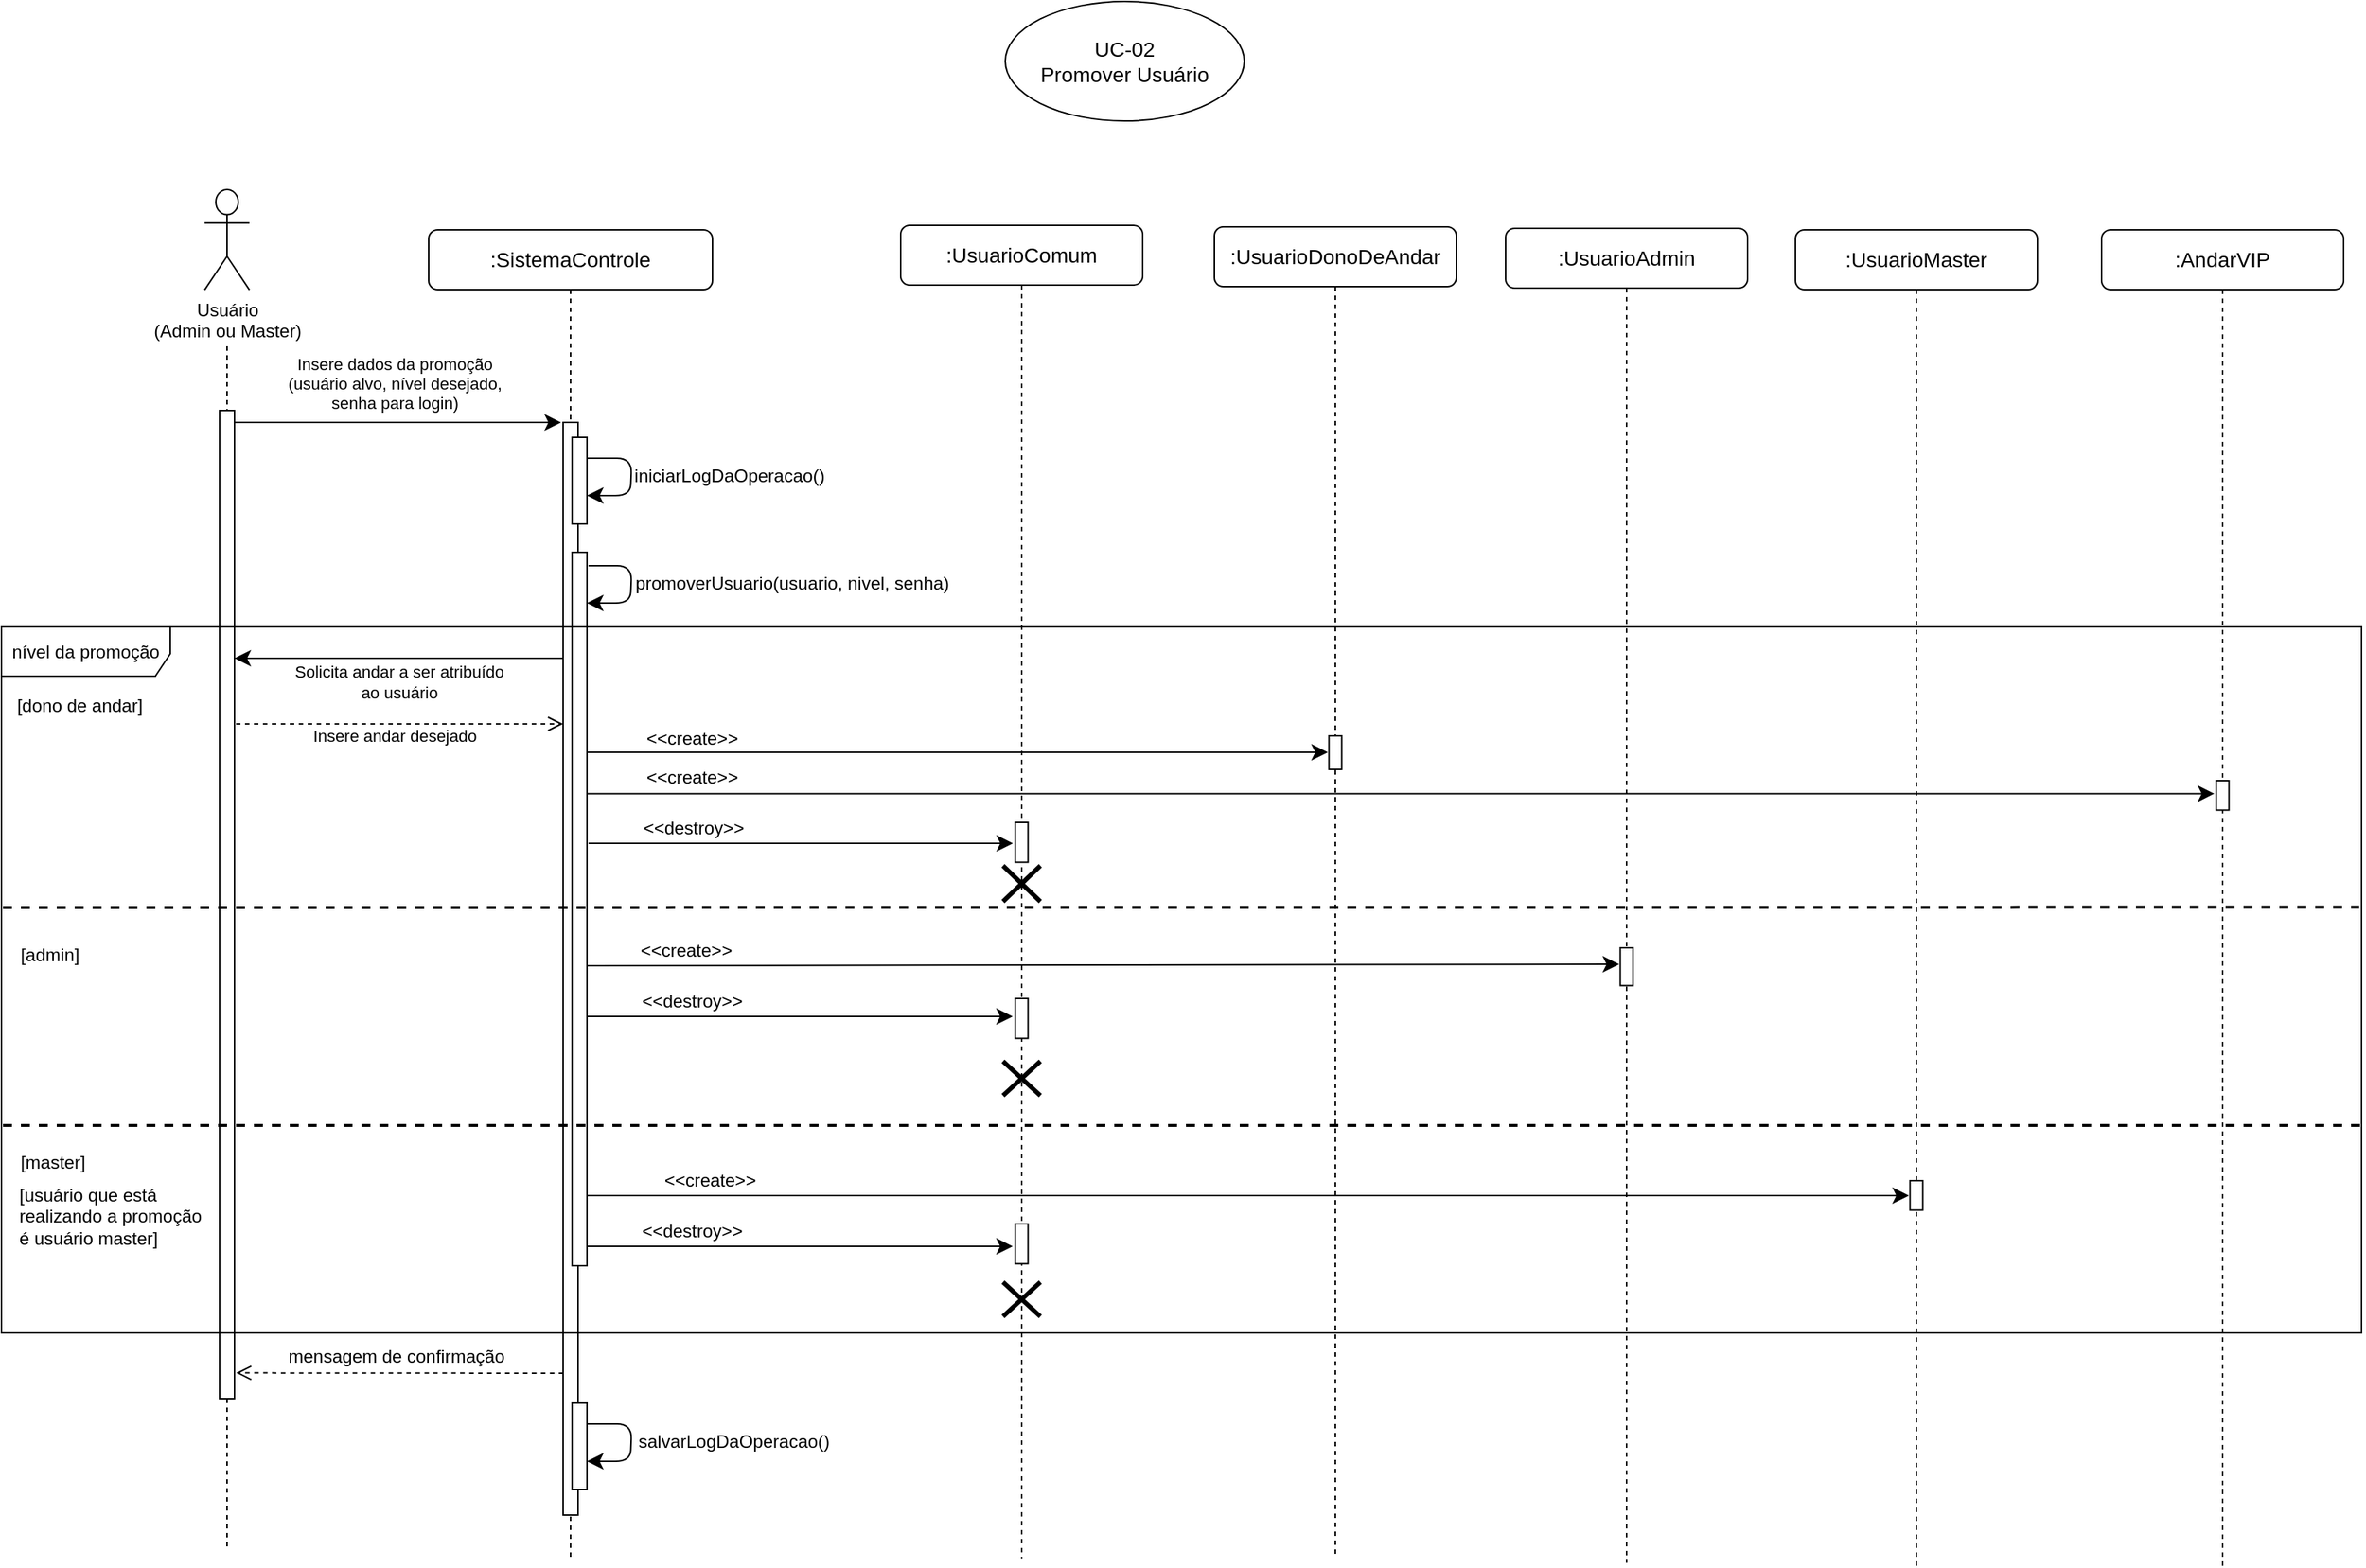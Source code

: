 <mxfile version="24.7.17">
  <diagram name="Page-1" id="7fl2-ZSV6QaIEvgjWsZY">
    <mxGraphModel dx="2790" dy="1802" grid="0" gridSize="1" guides="1" tooltips="1" connect="1" arrows="1" fold="1" page="0" pageScale="1" pageWidth="1920" pageHeight="1200" math="0" shadow="0">
      <root>
        <mxCell id="0" />
        <mxCell id="1" parent="0" />
        <mxCell id="YAKH-8tsJ9ISijEvY5ng-2" value="&lt;font style=&quot;font-size: 14px;&quot;&gt;UC-02&lt;/font&gt;&lt;div style=&quot;font-size: 14px;&quot;&gt;Promover Usuário&lt;/div&gt;" style="ellipse;whiteSpace=wrap;html=1;" parent="1" vertex="1">
          <mxGeometry x="377" y="-130" width="160" height="80" as="geometry" />
        </mxCell>
        <mxCell id="YAKH-8tsJ9ISijEvY5ng-10" value="" style="group" parent="1" vertex="1" connectable="0">
          <mxGeometry x="-159" y="-4" width="30" height="810" as="geometry" />
        </mxCell>
        <mxCell id="YAKH-8tsJ9ISijEvY5ng-8" style="edgeStyle=none;curved=0;rounded=1;orthogonalLoop=1;jettySize=auto;html=1;fontSize=12;startSize=8;endSize=8;dashed=1;endArrow=none;endFill=0;" parent="YAKH-8tsJ9ISijEvY5ng-10" source="YAKH-8tsJ9ISijEvY5ng-6" edge="1">
          <mxGeometry relative="1" as="geometry">
            <mxPoint x="15" y="909" as="targetPoint" />
            <mxPoint x="15" y="117.542" as="sourcePoint" />
          </mxGeometry>
        </mxCell>
        <mxCell id="YAKH-8tsJ9ISijEvY5ng-3" value="Usuário&lt;br&gt;(Admin ou Master)" style="shape=umlActor;verticalLabelPosition=bottom;verticalAlign=top;html=1;outlineConnect=0;" parent="YAKH-8tsJ9ISijEvY5ng-10" vertex="1">
          <mxGeometry width="30" height="67.167" as="geometry" />
        </mxCell>
        <mxCell id="YAKH-8tsJ9ISijEvY5ng-9" value="" style="edgeStyle=none;curved=0;rounded=1;orthogonalLoop=1;jettySize=auto;html=1;fontSize=12;startSize=8;endSize=8;dashed=1;endArrow=none;endFill=0;" parent="YAKH-8tsJ9ISijEvY5ng-10" target="YAKH-8tsJ9ISijEvY5ng-6" edge="1">
          <mxGeometry relative="1" as="geometry">
            <mxPoint x="15" y="690.698" as="targetPoint" />
            <mxPoint x="15" y="105" as="sourcePoint" />
          </mxGeometry>
        </mxCell>
        <mxCell id="YAKH-8tsJ9ISijEvY5ng-6" value="" style="html=1;points=[];perimeter=orthogonalPerimeter;rounded=0;shadow=0;comic=0;labelBackgroundColor=none;strokeWidth=1;fontFamily=Verdana;fontSize=12;align=center;" parent="YAKH-8tsJ9ISijEvY5ng-10" vertex="1">
          <mxGeometry x="10" y="148" width="10" height="662" as="geometry" />
        </mxCell>
        <mxCell id="YAKH-8tsJ9ISijEvY5ng-13" value="" style="group" parent="1" vertex="1" connectable="0">
          <mxGeometry x="-9" y="23" width="1294" height="889" as="geometry" />
        </mxCell>
        <mxCell id="YAKH-8tsJ9ISijEvY5ng-11" value=":SistemaControle" style="shape=umlLifeline;perimeter=lifelinePerimeter;whiteSpace=wrap;html=1;container=0;collapsible=0;recursiveResize=0;outlineConnect=0;rounded=1;shadow=0;comic=0;labelBackgroundColor=none;strokeWidth=1;fontFamily=Helvetica;fontSize=14;align=center;" parent="YAKH-8tsJ9ISijEvY5ng-13" vertex="1">
          <mxGeometry width="190" height="889" as="geometry" />
        </mxCell>
        <mxCell id="YAKH-8tsJ9ISijEvY5ng-12" value="" style="html=1;points=[];perimeter=orthogonalPerimeter;rounded=0;shadow=0;comic=0;labelBackgroundColor=none;strokeWidth=1;fontFamily=Verdana;fontSize=12;align=center;container=0;" parent="YAKH-8tsJ9ISijEvY5ng-13" vertex="1">
          <mxGeometry x="90" y="129" width="10" height="732" as="geometry" />
        </mxCell>
        <mxCell id="YAKH-8tsJ9ISijEvY5ng-28" value="" style="html=1;points=[];perimeter=orthogonalPerimeter;rounded=0;shadow=0;comic=0;labelBackgroundColor=none;strokeWidth=1;fontFamily=Verdana;fontSize=12;align=center;container=0;" parent="YAKH-8tsJ9ISijEvY5ng-13" vertex="1">
          <mxGeometry x="96" y="216" width="10" height="478" as="geometry" />
        </mxCell>
        <mxCell id="YAKH-8tsJ9ISijEvY5ng-29" value="" style="endArrow=classic;html=1;rounded=1;strokeColor=default;align=center;verticalAlign=middle;fontFamily=Helvetica;fontSize=12;fontColor=default;labelBackgroundColor=default;edgeStyle=none;startSize=8;endSize=8;curved=0;" parent="YAKH-8tsJ9ISijEvY5ng-13" edge="1">
          <mxGeometry width="50" height="50" relative="1" as="geometry">
            <mxPoint x="107" y="225" as="sourcePoint" />
            <mxPoint x="106" y="250" as="targetPoint" />
            <Array as="points">
              <mxPoint x="136" y="225" />
              <mxPoint x="135" y="250" />
            </Array>
          </mxGeometry>
        </mxCell>
        <mxCell id="YAKH-8tsJ9ISijEvY5ng-30" value="promoverUsuario(usuario, nivel, senha)" style="edgeLabel;html=1;align=center;verticalAlign=middle;resizable=0;points=[];fontSize=12;fontFamily=Helvetica;fontColor=default;labelBackgroundColor=default;" parent="YAKH-8tsJ9ISijEvY5ng-29" vertex="1" connectable="0">
          <mxGeometry x="-0.03" relative="1" as="geometry">
            <mxPoint x="107" as="offset" />
          </mxGeometry>
        </mxCell>
        <mxCell id="YAKH-8tsJ9ISijEvY5ng-47" value="" style="html=1;points=[];perimeter=orthogonalPerimeter;rounded=0;shadow=0;comic=0;labelBackgroundColor=none;strokeWidth=1;fontFamily=Verdana;fontSize=12;align=center;container=0;" parent="YAKH-8tsJ9ISijEvY5ng-13" vertex="1">
          <mxGeometry x="96" y="139" width="10" height="58" as="geometry" />
        </mxCell>
        <mxCell id="YAKH-8tsJ9ISijEvY5ng-48" value="" style="endArrow=classic;html=1;rounded=1;strokeColor=default;align=center;verticalAlign=middle;fontFamily=Helvetica;fontSize=12;fontColor=default;labelBackgroundColor=default;edgeStyle=none;startSize=8;endSize=8;curved=0;exitX=1.011;exitY=0.11;exitDx=0;exitDy=0;exitPerimeter=0;" parent="YAKH-8tsJ9ISijEvY5ng-13" edge="1">
          <mxGeometry width="50" height="50" relative="1" as="geometry">
            <mxPoint x="106" y="153" as="sourcePoint" />
            <mxPoint x="106" y="178" as="targetPoint" />
            <Array as="points">
              <mxPoint x="136" y="153" />
              <mxPoint x="135" y="178" />
            </Array>
          </mxGeometry>
        </mxCell>
        <mxCell id="YAKH-8tsJ9ISijEvY5ng-49" value="iniciarLogDaOperacao()" style="edgeLabel;html=1;align=center;verticalAlign=middle;resizable=0;points=[];fontSize=12;fontFamily=Helvetica;fontColor=default;labelBackgroundColor=default;" parent="YAKH-8tsJ9ISijEvY5ng-48" vertex="1" connectable="0">
          <mxGeometry x="-0.03" relative="1" as="geometry">
            <mxPoint x="65" y="1" as="offset" />
          </mxGeometry>
        </mxCell>
        <mxCell id="YAKH-8tsJ9ISijEvY5ng-52" value="nível da promoção" style="shape=umlFrame;whiteSpace=wrap;html=1;pointerEvents=0;fontFamily=Helvetica;fontSize=12;fontColor=default;labelBackgroundColor=default;width=113;height=33;" parent="YAKH-8tsJ9ISijEvY5ng-13" vertex="1">
          <mxGeometry x="-286" y="266" width="1580" height="473" as="geometry" />
        </mxCell>
        <mxCell id="YAKH-8tsJ9ISijEvY5ng-62" value="" style="html=1;points=[];perimeter=orthogonalPerimeter;rounded=0;shadow=0;comic=0;labelBackgroundColor=none;strokeWidth=1;fontFamily=Verdana;fontSize=12;align=center;container=0;" parent="YAKH-8tsJ9ISijEvY5ng-13" vertex="1">
          <mxGeometry x="96" y="786" width="10" height="58" as="geometry" />
        </mxCell>
        <mxCell id="YAKH-8tsJ9ISijEvY5ng-63" value="" style="endArrow=classic;html=1;rounded=1;strokeColor=default;align=center;verticalAlign=middle;fontFamily=Helvetica;fontSize=12;fontColor=default;labelBackgroundColor=default;edgeStyle=none;startSize=8;endSize=8;curved=0;exitX=1.011;exitY=0.11;exitDx=0;exitDy=0;exitPerimeter=0;" parent="YAKH-8tsJ9ISijEvY5ng-13" edge="1">
          <mxGeometry width="50" height="50" relative="1" as="geometry">
            <mxPoint x="106" y="800" as="sourcePoint" />
            <mxPoint x="106" y="825" as="targetPoint" />
            <Array as="points">
              <mxPoint x="136" y="800" />
              <mxPoint x="135" y="825" />
            </Array>
          </mxGeometry>
        </mxCell>
        <mxCell id="YAKH-8tsJ9ISijEvY5ng-64" value="salvarLogDaOperacao()" style="edgeLabel;html=1;align=center;verticalAlign=middle;resizable=0;points=[];fontSize=12;fontFamily=Helvetica;fontColor=default;labelBackgroundColor=default;" parent="YAKH-8tsJ9ISijEvY5ng-63" vertex="1" connectable="0">
          <mxGeometry x="-0.03" relative="1" as="geometry">
            <mxPoint x="68" y="1" as="offset" />
          </mxGeometry>
        </mxCell>
        <mxCell id="YAKH-8tsJ9ISijEvY5ng-24" value="" style="group" parent="YAKH-8tsJ9ISijEvY5ng-13" vertex="1" connectable="0">
          <mxGeometry x="526" y="-2" width="162" height="889" as="geometry" />
        </mxCell>
        <mxCell id="YAKH-8tsJ9ISijEvY5ng-25" value=":UsuarioDonoDeAndar" style="shape=umlLifeline;perimeter=lifelinePerimeter;whiteSpace=wrap;html=1;container=0;collapsible=0;recursiveResize=0;outlineConnect=0;rounded=1;shadow=0;comic=0;labelBackgroundColor=none;strokeWidth=1;fontFamily=Helvetica;fontSize=14;align=center;" parent="YAKH-8tsJ9ISijEvY5ng-24" vertex="1">
          <mxGeometry width="162" height="889.0" as="geometry" />
        </mxCell>
        <mxCell id="YAKH-8tsJ9ISijEvY5ng-26" value="" style="html=1;points=[];perimeter=orthogonalPerimeter;rounded=0;shadow=0;comic=0;labelBackgroundColor=none;strokeWidth=1;fontFamily=Verdana;fontSize=12;align=center;container=0;" parent="YAKH-8tsJ9ISijEvY5ng-24" vertex="1">
          <mxGeometry x="76.74" y="341.002" width="8.53" height="22.471" as="geometry" />
        </mxCell>
        <mxCell id="BkY-0VCiB3OpbkB5KZU_-7" value="" style="endArrow=classic;html=1;rounded=1;strokeColor=default;align=center;verticalAlign=middle;fontFamily=Helvetica;fontSize=12;fontColor=default;labelBackgroundColor=default;edgeStyle=none;startSize=8;endSize=8;curved=0;" parent="YAKH-8tsJ9ISijEvY5ng-13" edge="1">
          <mxGeometry width="50" height="50" relative="1" as="geometry">
            <mxPoint x="90" y="287" as="sourcePoint" />
            <mxPoint x="-130" y="287" as="targetPoint" />
          </mxGeometry>
        </mxCell>
        <mxCell id="BkY-0VCiB3OpbkB5KZU_-8" value="Solicita andar a ser atribuído&lt;div&gt;ao usuário&lt;/div&gt;" style="edgeLabel;html=1;align=center;verticalAlign=middle;resizable=0;points=[];fontSize=11;fontFamily=Helvetica;fontColor=default;labelBackgroundColor=default;" parent="BkY-0VCiB3OpbkB5KZU_-7" vertex="1" connectable="0">
          <mxGeometry x="-0.118" y="1" relative="1" as="geometry">
            <mxPoint x="-13" y="15" as="offset" />
          </mxGeometry>
        </mxCell>
        <mxCell id="BkY-0VCiB3OpbkB5KZU_-11" value="" style="endArrow=classic;html=1;rounded=0;fontSize=12;startSize=8;endSize=8;curved=1;" parent="YAKH-8tsJ9ISijEvY5ng-13" edge="1">
          <mxGeometry width="50" height="50" relative="1" as="geometry">
            <mxPoint x="106" y="350" as="sourcePoint" />
            <mxPoint x="602" y="350" as="targetPoint" />
          </mxGeometry>
        </mxCell>
        <mxCell id="BkY-0VCiB3OpbkB5KZU_-12" value="&amp;lt;&amp;lt;create&amp;gt;&amp;gt;" style="edgeLabel;html=1;align=center;verticalAlign=middle;resizable=0;points=[];fontSize=12;" parent="BkY-0VCiB3OpbkB5KZU_-11" vertex="1" connectable="0">
          <mxGeometry x="-0.721" y="2" relative="1" as="geometry">
            <mxPoint x="1" y="-7" as="offset" />
          </mxGeometry>
        </mxCell>
        <mxCell id="BkY-0VCiB3OpbkB5KZU_-17" value="" style="endArrow=classic;html=1;rounded=0;fontSize=12;startSize=8;endSize=8;curved=1;" parent="YAKH-8tsJ9ISijEvY5ng-13" edge="1">
          <mxGeometry width="50" height="50" relative="1" as="geometry">
            <mxPoint x="106" y="493" as="sourcePoint" />
            <mxPoint x="797" y="492" as="targetPoint" />
          </mxGeometry>
        </mxCell>
        <mxCell id="BkY-0VCiB3OpbkB5KZU_-18" value="&amp;lt;&amp;lt;create&amp;gt;&amp;gt;" style="edgeLabel;html=1;align=center;verticalAlign=middle;resizable=0;points=[];fontSize=12;" parent="BkY-0VCiB3OpbkB5KZU_-17" vertex="1" connectable="0">
          <mxGeometry x="-0.838" y="2" relative="1" as="geometry">
            <mxPoint x="10" y="-8" as="offset" />
          </mxGeometry>
        </mxCell>
        <mxCell id="BkY-0VCiB3OpbkB5KZU_-20" value="" style="endArrow=classic;html=1;rounded=0;fontSize=12;startSize=8;endSize=8;curved=1;entryX=-0.187;entryY=0.526;entryDx=0;entryDy=0;entryPerimeter=0;" parent="YAKH-8tsJ9ISijEvY5ng-13" edge="1">
          <mxGeometry width="50" height="50" relative="1" as="geometry">
            <mxPoint x="106" y="527" as="sourcePoint" />
            <mxPoint x="391" y="527" as="targetPoint" />
          </mxGeometry>
        </mxCell>
        <mxCell id="BkY-0VCiB3OpbkB5KZU_-21" value="&amp;lt;&amp;lt;destroy&amp;gt;&amp;gt;" style="edgeLabel;html=1;align=center;verticalAlign=middle;resizable=0;points=[];fontSize=12;" parent="BkY-0VCiB3OpbkB5KZU_-20" vertex="1" connectable="0">
          <mxGeometry x="-0.721" y="2" relative="1" as="geometry">
            <mxPoint x="30" y="-8" as="offset" />
          </mxGeometry>
        </mxCell>
        <mxCell id="BkY-0VCiB3OpbkB5KZU_-24" value="" style="endArrow=none;dashed=1;html=1;rounded=1;strokeColor=default;align=center;verticalAlign=middle;fontFamily=Helvetica;fontSize=12;fontColor=default;labelBackgroundColor=default;edgeStyle=none;startSize=8;endSize=8;curved=0;strokeWidth=2;entryX=0.999;entryY=0.397;entryDx=0;entryDy=0;entryPerimeter=0;" parent="YAKH-8tsJ9ISijEvY5ng-13" edge="1" target="YAKH-8tsJ9ISijEvY5ng-52">
          <mxGeometry width="50" height="50" relative="1" as="geometry">
            <mxPoint x="-285" y="454" as="sourcePoint" />
            <mxPoint x="752" y="454" as="targetPoint" />
          </mxGeometry>
        </mxCell>
        <mxCell id="YAKH-8tsJ9ISijEvY5ng-60" value="[admin]" style="text;html=1;align=center;verticalAlign=middle;resizable=0;points=[];autosize=1;strokeColor=none;fillColor=none;fontSize=12;fontFamily=Helvetica;fontColor=default;labelBackgroundColor=default;" parent="YAKH-8tsJ9ISijEvY5ng-13" vertex="1">
          <mxGeometry x="-283" y="473" width="57" height="26" as="geometry" />
        </mxCell>
        <mxCell id="BkY-0VCiB3OpbkB5KZU_-27" value="" style="endArrow=classic;html=1;rounded=0;fontSize=12;startSize=8;endSize=8;curved=1;" parent="YAKH-8tsJ9ISijEvY5ng-13" edge="1">
          <mxGeometry width="50" height="50" relative="1" as="geometry">
            <mxPoint x="106" y="647" as="sourcePoint" />
            <mxPoint x="991" y="647" as="targetPoint" />
          </mxGeometry>
        </mxCell>
        <mxCell id="BkY-0VCiB3OpbkB5KZU_-28" value="&amp;lt;&amp;lt;create&amp;gt;&amp;gt;" style="edgeLabel;html=1;align=center;verticalAlign=middle;resizable=0;points=[];fontSize=12;" parent="BkY-0VCiB3OpbkB5KZU_-27" vertex="1" connectable="0">
          <mxGeometry x="-0.838" y="2" relative="1" as="geometry">
            <mxPoint x="10" y="-8" as="offset" />
          </mxGeometry>
        </mxCell>
        <mxCell id="YAKH-8tsJ9ISijEvY5ng-58" value="" style="endArrow=none;dashed=1;html=1;rounded=1;strokeColor=default;align=center;verticalAlign=middle;fontFamily=Helvetica;fontSize=12;fontColor=default;labelBackgroundColor=default;edgeStyle=none;startSize=8;endSize=8;curved=0;strokeWidth=2;entryX=1;entryY=0.706;entryDx=0;entryDy=0;entryPerimeter=0;" parent="YAKH-8tsJ9ISijEvY5ng-13" edge="1" target="YAKH-8tsJ9ISijEvY5ng-52">
          <mxGeometry width="50" height="50" relative="1" as="geometry">
            <mxPoint x="-285" y="599.995" as="sourcePoint" />
            <mxPoint x="752" y="599.995" as="targetPoint" />
          </mxGeometry>
        </mxCell>
        <mxCell id="BkY-0VCiB3OpbkB5KZU_-31" value="" style="endArrow=classic;html=1;rounded=0;fontSize=12;startSize=8;endSize=8;curved=1;entryX=-0.187;entryY=0.526;entryDx=0;entryDy=0;entryPerimeter=0;" parent="YAKH-8tsJ9ISijEvY5ng-13" edge="1">
          <mxGeometry width="50" height="50" relative="1" as="geometry">
            <mxPoint x="106" y="681" as="sourcePoint" />
            <mxPoint x="391" y="681" as="targetPoint" />
          </mxGeometry>
        </mxCell>
        <mxCell id="BkY-0VCiB3OpbkB5KZU_-32" value="&amp;lt;&amp;lt;destroy&amp;gt;&amp;gt;" style="edgeLabel;html=1;align=center;verticalAlign=middle;resizable=0;points=[];fontSize=12;" parent="BkY-0VCiB3OpbkB5KZU_-31" vertex="1" connectable="0">
          <mxGeometry x="-0.721" y="2" relative="1" as="geometry">
            <mxPoint x="30" y="-8" as="offset" />
          </mxGeometry>
        </mxCell>
        <mxCell id="BkY-0VCiB3OpbkB5KZU_-37" value="" style="endArrow=open;html=1;rounded=0;fontSize=12;startSize=8;endSize=8;curved=1;entryX=1.114;entryY=0.974;entryDx=0;entryDy=0;entryPerimeter=0;endFill=0;dashed=1;" parent="YAKH-8tsJ9ISijEvY5ng-13" target="YAKH-8tsJ9ISijEvY5ng-6" edge="1">
          <mxGeometry width="50" height="50" relative="1" as="geometry">
            <mxPoint x="90" y="766" as="sourcePoint" />
            <mxPoint x="140" y="716" as="targetPoint" />
          </mxGeometry>
        </mxCell>
        <mxCell id="BkY-0VCiB3OpbkB5KZU_-38" value="mensagem de confirmação" style="edgeLabel;html=1;align=center;verticalAlign=middle;resizable=0;points=[];fontSize=12;" parent="BkY-0VCiB3OpbkB5KZU_-37" vertex="1" connectable="0">
          <mxGeometry x="0.112" y="1" relative="1" as="geometry">
            <mxPoint x="9" y="-12" as="offset" />
          </mxGeometry>
        </mxCell>
        <mxCell id="SXjkiovRoNj8KYghcq-U-4" value="" style="endArrow=classic;html=1;rounded=0;fontSize=12;startSize=8;endSize=8;curved=1;entryX=-0.152;entryY=0.442;entryDx=0;entryDy=0;entryPerimeter=0;" edge="1" parent="YAKH-8tsJ9ISijEvY5ng-13" target="SXjkiovRoNj8KYghcq-U-3">
          <mxGeometry width="50" height="50" relative="1" as="geometry">
            <mxPoint x="106" y="377.71" as="sourcePoint" />
            <mxPoint x="1167" y="378" as="targetPoint" />
          </mxGeometry>
        </mxCell>
        <mxCell id="SXjkiovRoNj8KYghcq-U-5" value="&amp;lt;&amp;lt;create&amp;gt;&amp;gt;" style="edgeLabel;html=1;align=center;verticalAlign=middle;resizable=0;points=[];fontSize=12;" vertex="1" connectable="0" parent="SXjkiovRoNj8KYghcq-U-4">
          <mxGeometry x="-0.721" y="2" relative="1" as="geometry">
            <mxPoint x="-82" y="-9" as="offset" />
          </mxGeometry>
        </mxCell>
        <mxCell id="YAKH-8tsJ9ISijEvY5ng-16" value="" style="endArrow=classic;html=1;rounded=1;strokeColor=default;align=center;verticalAlign=middle;fontFamily=Helvetica;fontSize=12;fontColor=default;labelBackgroundColor=default;edgeStyle=none;startSize=8;endSize=8;curved=0;entryX=-0.14;entryY=0;entryDx=0;entryDy=0;entryPerimeter=0;" parent="1" target="YAKH-8tsJ9ISijEvY5ng-12" edge="1">
          <mxGeometry width="50" height="50" relative="1" as="geometry">
            <mxPoint x="-139" y="152" as="sourcePoint" />
            <mxPoint x="-89" y="102" as="targetPoint" />
          </mxGeometry>
        </mxCell>
        <mxCell id="YAKH-8tsJ9ISijEvY5ng-17" value="Insere dados da promoção&lt;br&gt;(usuário alvo, nível desejado,&lt;div&gt;senha para login)&lt;/div&gt;" style="edgeLabel;html=1;align=center;verticalAlign=middle;resizable=0;points=[];fontSize=11;fontFamily=Helvetica;fontColor=default;labelBackgroundColor=default;" parent="YAKH-8tsJ9ISijEvY5ng-16" vertex="1" connectable="0">
          <mxGeometry x="-0.118" y="1" relative="1" as="geometry">
            <mxPoint x="10" y="-25" as="offset" />
          </mxGeometry>
        </mxCell>
        <mxCell id="YAKH-8tsJ9ISijEvY5ng-36" value="" style="group" parent="1" vertex="1" connectable="0">
          <mxGeometry x="307" y="20" width="162" height="893" as="geometry" />
        </mxCell>
        <mxCell id="YAKH-8tsJ9ISijEvY5ng-37" value=":UsuarioComum" style="shape=umlLifeline;perimeter=lifelinePerimeter;whiteSpace=wrap;html=1;container=0;collapsible=0;recursiveResize=0;outlineConnect=0;rounded=1;shadow=0;comic=0;labelBackgroundColor=none;strokeWidth=1;fontFamily=Helvetica;fontSize=14;align=center;" parent="YAKH-8tsJ9ISijEvY5ng-36" vertex="1">
          <mxGeometry width="162" height="893" as="geometry" />
        </mxCell>
        <mxCell id="BkY-0VCiB3OpbkB5KZU_-15" value="&lt;span style=&quot;color: rgba(0, 0, 0, 0); font-family: monospace; font-size: 0px; text-align: start; text-wrap: nowrap;&quot;&gt;%3CmxGraphModel%3E%3Croot%3E%3CmxCell%20id%3D%220%22%2F%3E%3CmxCell%20id%3D%221%22%20parent%3D%220%22%2F%3E%3CmxCell%20id%3D%222%22%20value%3D%22%22%20style%3D%22html%3D1%3Bpoints%3D%5B%5D%3Bperimeter%3DorthogonalPerimeter%3Brounded%3D0%3Bshadow%3D0%3Bcomic%3D0%3BlabelBackgroundColor%3Dnone%3BstrokeWidth%3D1%3BfontFamily%3DVerdana%3BfontSize%3D12%3Balign%3Dcenter%3Bcontainer%3D0%3B%22%20vertex%3D%221%22%20parent%3D%221%22%3E%3CmxGeometry%20x%3D%22383.74%22%20y%3D%22397%22%20width%3D%228.53%22%20height%3D%2219%22%20as%3D%22geometry%22%2F%3E%3C%2FmxCell%3E%3C%2Froot%3E%3C%2FmxGraphModel%3E&lt;/span&gt;" style="shape=umlDestroy;whiteSpace=wrap;html=1;strokeWidth=3;targetShapes=umlLifeline;" parent="YAKH-8tsJ9ISijEvY5ng-37" vertex="1">
          <mxGeometry x="68.5" y="429" width="25" height="24" as="geometry" />
        </mxCell>
        <mxCell id="BkY-0VCiB3OpbkB5KZU_-22" value="" style="html=1;points=[];perimeter=orthogonalPerimeter;rounded=0;shadow=0;comic=0;labelBackgroundColor=none;strokeWidth=1;fontFamily=Verdana;fontSize=12;align=center;container=0;" parent="YAKH-8tsJ9ISijEvY5ng-37" vertex="1">
          <mxGeometry x="76.73" y="518.0" width="8.53" height="26.678" as="geometry" />
        </mxCell>
        <mxCell id="BkY-0VCiB3OpbkB5KZU_-34" value="&lt;span style=&quot;color: rgba(0, 0, 0, 0); font-family: monospace; font-size: 0px; text-align: start; text-wrap: nowrap;&quot;&gt;%3CmxGraphModel%3E%3Croot%3E%3CmxCell%20id%3D%220%22%2F%3E%3CmxCell%20id%3D%221%22%20parent%3D%220%22%2F%3E%3CmxCell%20id%3D%222%22%20value%3D%22%22%20style%3D%22html%3D1%3Bpoints%3D%5B%5D%3Bperimeter%3DorthogonalPerimeter%3Brounded%3D0%3Bshadow%3D0%3Bcomic%3D0%3BlabelBackgroundColor%3Dnone%3BstrokeWidth%3D1%3BfontFamily%3DVerdana%3BfontSize%3D12%3Balign%3Dcenter%3Bcontainer%3D0%3B%22%20vertex%3D%221%22%20parent%3D%221%22%3E%3CmxGeometry%20x%3D%22383.74%22%20y%3D%22397%22%20width%3D%228.53%22%20height%3D%2219%22%20as%3D%22geometry%22%2F%3E%3C%2FmxCell%3E%3C%2Froot%3E%3C%2FmxGraphModel%3E&lt;/span&gt;" style="shape=umlDestroy;whiteSpace=wrap;html=1;strokeWidth=3;targetShapes=umlLifeline;" parent="YAKH-8tsJ9ISijEvY5ng-37" vertex="1">
          <mxGeometry x="68.5" y="708" width="25" height="23" as="geometry" />
        </mxCell>
        <mxCell id="BkY-0VCiB3OpbkB5KZU_-23" value="&lt;span style=&quot;color: rgba(0, 0, 0, 0); font-family: monospace; font-size: 0px; text-align: start; text-wrap: nowrap;&quot;&gt;%3CmxGraphModel%3E%3Croot%3E%3CmxCell%20id%3D%220%22%2F%3E%3CmxCell%20id%3D%221%22%20parent%3D%220%22%2F%3E%3CmxCell%20id%3D%222%22%20value%3D%22%22%20style%3D%22html%3D1%3Bpoints%3D%5B%5D%3Bperimeter%3DorthogonalPerimeter%3Brounded%3D0%3Bshadow%3D0%3Bcomic%3D0%3BlabelBackgroundColor%3Dnone%3BstrokeWidth%3D1%3BfontFamily%3DVerdana%3BfontSize%3D12%3Balign%3Dcenter%3Bcontainer%3D0%3B%22%20vertex%3D%221%22%20parent%3D%221%22%3E%3CmxGeometry%20x%3D%22383.74%22%20y%3D%22397%22%20width%3D%228.53%22%20height%3D%2219%22%20as%3D%22geometry%22%2F%3E%3C%2FmxCell%3E%3C%2Froot%3E%3C%2FmxGraphModel%3E&lt;/span&gt;" style="shape=umlDestroy;whiteSpace=wrap;html=1;strokeWidth=3;targetShapes=umlLifeline;" parent="YAKH-8tsJ9ISijEvY5ng-36" vertex="1">
          <mxGeometry x="68.5" y="560" width="25" height="23" as="geometry" />
        </mxCell>
        <mxCell id="BkY-0VCiB3OpbkB5KZU_-33" value="" style="html=1;points=[];perimeter=orthogonalPerimeter;rounded=0;shadow=0;comic=0;labelBackgroundColor=none;strokeWidth=1;fontFamily=Verdana;fontSize=12;align=center;container=0;" parent="YAKH-8tsJ9ISijEvY5ng-36" vertex="1">
          <mxGeometry x="76.73" y="669.0" width="8.53" height="26.678" as="geometry" />
        </mxCell>
        <mxCell id="YAKH-8tsJ9ISijEvY5ng-38" value="" style="html=1;points=[];perimeter=orthogonalPerimeter;rounded=0;shadow=0;comic=0;labelBackgroundColor=none;strokeWidth=1;fontFamily=Verdana;fontSize=12;align=center;container=0;" parent="YAKH-8tsJ9ISijEvY5ng-36" vertex="1">
          <mxGeometry x="76.73" y="400.001" width="8.53" height="26.678" as="geometry" />
        </mxCell>
        <mxCell id="YAKH-8tsJ9ISijEvY5ng-59" value="[dono de andar]" style="text;html=1;align=center;verticalAlign=middle;resizable=0;points=[];autosize=1;strokeColor=none;fillColor=none;fontSize=12;fontFamily=Helvetica;fontColor=default;labelBackgroundColor=default;" parent="1" vertex="1">
          <mxGeometry x="-295" y="327.5" width="102" height="26" as="geometry" />
        </mxCell>
        <mxCell id="BkY-0VCiB3OpbkB5KZU_-1" value="" style="group" parent="1" vertex="1" connectable="0">
          <mxGeometry x="906" y="23" width="162" height="895" as="geometry" />
        </mxCell>
        <mxCell id="BkY-0VCiB3OpbkB5KZU_-2" value=":UsuarioMaster" style="shape=umlLifeline;perimeter=lifelinePerimeter;whiteSpace=wrap;html=1;container=0;collapsible=0;recursiveResize=0;outlineConnect=0;rounded=1;shadow=0;comic=0;labelBackgroundColor=none;strokeWidth=1;fontFamily=Helvetica;fontSize=14;align=center;" parent="BkY-0VCiB3OpbkB5KZU_-1" vertex="1">
          <mxGeometry width="162" height="895.0" as="geometry" />
        </mxCell>
        <mxCell id="BkY-0VCiB3OpbkB5KZU_-3" value="" style="html=1;points=[];perimeter=orthogonalPerimeter;rounded=0;shadow=0;comic=0;labelBackgroundColor=none;strokeWidth=1;fontFamily=Verdana;fontSize=12;align=center;container=0;" parent="BkY-0VCiB3OpbkB5KZU_-1" vertex="1">
          <mxGeometry x="76.74" y="637.001" width="8.53" height="19.743" as="geometry" />
        </mxCell>
        <mxCell id="BkY-0VCiB3OpbkB5KZU_-4" value="" style="group" parent="1" vertex="1" connectable="0">
          <mxGeometry x="712" y="22" width="162" height="894" as="geometry" />
        </mxCell>
        <mxCell id="BkY-0VCiB3OpbkB5KZU_-5" value=":UsuarioAdmin" style="shape=umlLifeline;perimeter=lifelinePerimeter;whiteSpace=wrap;html=1;container=0;collapsible=0;recursiveResize=0;outlineConnect=0;rounded=1;shadow=0;comic=0;labelBackgroundColor=none;strokeWidth=1;fontFamily=Helvetica;fontSize=14;align=center;" parent="BkY-0VCiB3OpbkB5KZU_-4" vertex="1">
          <mxGeometry width="162" height="894" as="geometry" />
        </mxCell>
        <mxCell id="BkY-0VCiB3OpbkB5KZU_-6" value="" style="html=1;points=[];perimeter=orthogonalPerimeter;rounded=0;shadow=0;comic=0;labelBackgroundColor=none;strokeWidth=1;fontFamily=Verdana;fontSize=12;align=center;container=0;" parent="BkY-0VCiB3OpbkB5KZU_-4" vertex="1">
          <mxGeometry x="76.74" y="482.001" width="8.53" height="25.302" as="geometry" />
        </mxCell>
        <mxCell id="BkY-0VCiB3OpbkB5KZU_-9" value="" style="endArrow=open;html=1;rounded=1;strokeColor=default;align=center;verticalAlign=middle;fontFamily=Helvetica;fontSize=12;fontColor=default;labelBackgroundColor=default;edgeStyle=none;startSize=8;endSize=8;curved=0;entryX=-0.14;entryY=0;entryDx=0;entryDy=0;entryPerimeter=0;dashed=1;endFill=0;" parent="1" edge="1">
          <mxGeometry width="50" height="50" relative="1" as="geometry">
            <mxPoint x="-138" y="354" as="sourcePoint" />
            <mxPoint x="81" y="354" as="targetPoint" />
          </mxGeometry>
        </mxCell>
        <mxCell id="BkY-0VCiB3OpbkB5KZU_-10" value="Insere andar desejado" style="edgeLabel;html=1;align=center;verticalAlign=middle;resizable=0;points=[];fontSize=11;fontFamily=Helvetica;fontColor=default;labelBackgroundColor=default;" parent="BkY-0VCiB3OpbkB5KZU_-9" vertex="1" connectable="0">
          <mxGeometry x="-0.118" y="1" relative="1" as="geometry">
            <mxPoint x="9" y="9" as="offset" />
          </mxGeometry>
        </mxCell>
        <mxCell id="BkY-0VCiB3OpbkB5KZU_-16" value="[dono de andar]" style="text;html=1;align=center;verticalAlign=middle;resizable=0;points=[];autosize=1;strokeColor=none;fillColor=none;fontSize=12;fontFamily=Helvetica;fontColor=default;labelBackgroundColor=default;" parent="1" vertex="1">
          <mxGeometry x="-294" y="328.5" width="102" height="26" as="geometry" />
        </mxCell>
        <mxCell id="BkY-0VCiB3OpbkB5KZU_-26" value="[usuário que está&lt;div&gt;realizando a promoção&lt;/div&gt;&lt;div&gt;é usuário master]&lt;/div&gt;" style="text;html=1;align=left;verticalAlign=middle;resizable=0;points=[];autosize=1;strokeColor=none;fillColor=none;fontSize=12;fontFamily=Helvetica;fontColor=default;labelBackgroundColor=default;" parent="1" vertex="1">
          <mxGeometry x="-285" y="656" width="140" height="55" as="geometry" />
        </mxCell>
        <mxCell id="BkY-0VCiB3OpbkB5KZU_-25" value="[master]" style="text;html=1;align=center;verticalAlign=middle;resizable=0;points=[];autosize=1;strokeColor=none;fillColor=none;fontSize=12;fontFamily=Helvetica;fontColor=default;labelBackgroundColor=default;" parent="1" vertex="1">
          <mxGeometry x="-292" y="635" width="61" height="26" as="geometry" />
        </mxCell>
        <mxCell id="SXjkiovRoNj8KYghcq-U-1" value="" style="group" vertex="1" connectable="0" parent="1">
          <mxGeometry x="1111" y="23" width="162" height="895" as="geometry" />
        </mxCell>
        <mxCell id="SXjkiovRoNj8KYghcq-U-2" value=":AndarVIP" style="shape=umlLifeline;perimeter=lifelinePerimeter;whiteSpace=wrap;html=1;container=0;collapsible=0;recursiveResize=0;outlineConnect=0;rounded=1;shadow=0;comic=0;labelBackgroundColor=none;strokeWidth=1;fontFamily=Helvetica;fontSize=14;align=center;" vertex="1" parent="SXjkiovRoNj8KYghcq-U-1">
          <mxGeometry width="162" height="895.0" as="geometry" />
        </mxCell>
        <mxCell id="SXjkiovRoNj8KYghcq-U-3" value="" style="html=1;points=[];perimeter=orthogonalPerimeter;rounded=0;shadow=0;comic=0;labelBackgroundColor=none;strokeWidth=1;fontFamily=Verdana;fontSize=12;align=center;container=0;" vertex="1" parent="SXjkiovRoNj8KYghcq-U-1">
          <mxGeometry x="76.74" y="369.001" width="8.53" height="19.743" as="geometry" />
        </mxCell>
        <mxCell id="BkY-0VCiB3OpbkB5KZU_-13" value="" style="endArrow=classic;html=1;rounded=0;fontSize=12;startSize=8;endSize=8;curved=1;entryX=-0.187;entryY=0.526;entryDx=0;entryDy=0;entryPerimeter=0;" parent="1" target="YAKH-8tsJ9ISijEvY5ng-38" edge="1">
          <mxGeometry width="50" height="50" relative="1" as="geometry">
            <mxPoint x="98" y="434" as="sourcePoint" />
            <mxPoint x="593" y="407" as="targetPoint" />
          </mxGeometry>
        </mxCell>
        <mxCell id="BkY-0VCiB3OpbkB5KZU_-14" value="&amp;lt;&amp;lt;destroy&amp;gt;&amp;gt;" style="edgeLabel;html=1;align=center;verticalAlign=middle;resizable=0;points=[];fontSize=12;" parent="BkY-0VCiB3OpbkB5KZU_-13" vertex="1" connectable="0">
          <mxGeometry x="-0.721" y="2" relative="1" as="geometry">
            <mxPoint x="30" y="-8" as="offset" />
          </mxGeometry>
        </mxCell>
      </root>
    </mxGraphModel>
  </diagram>
</mxfile>
